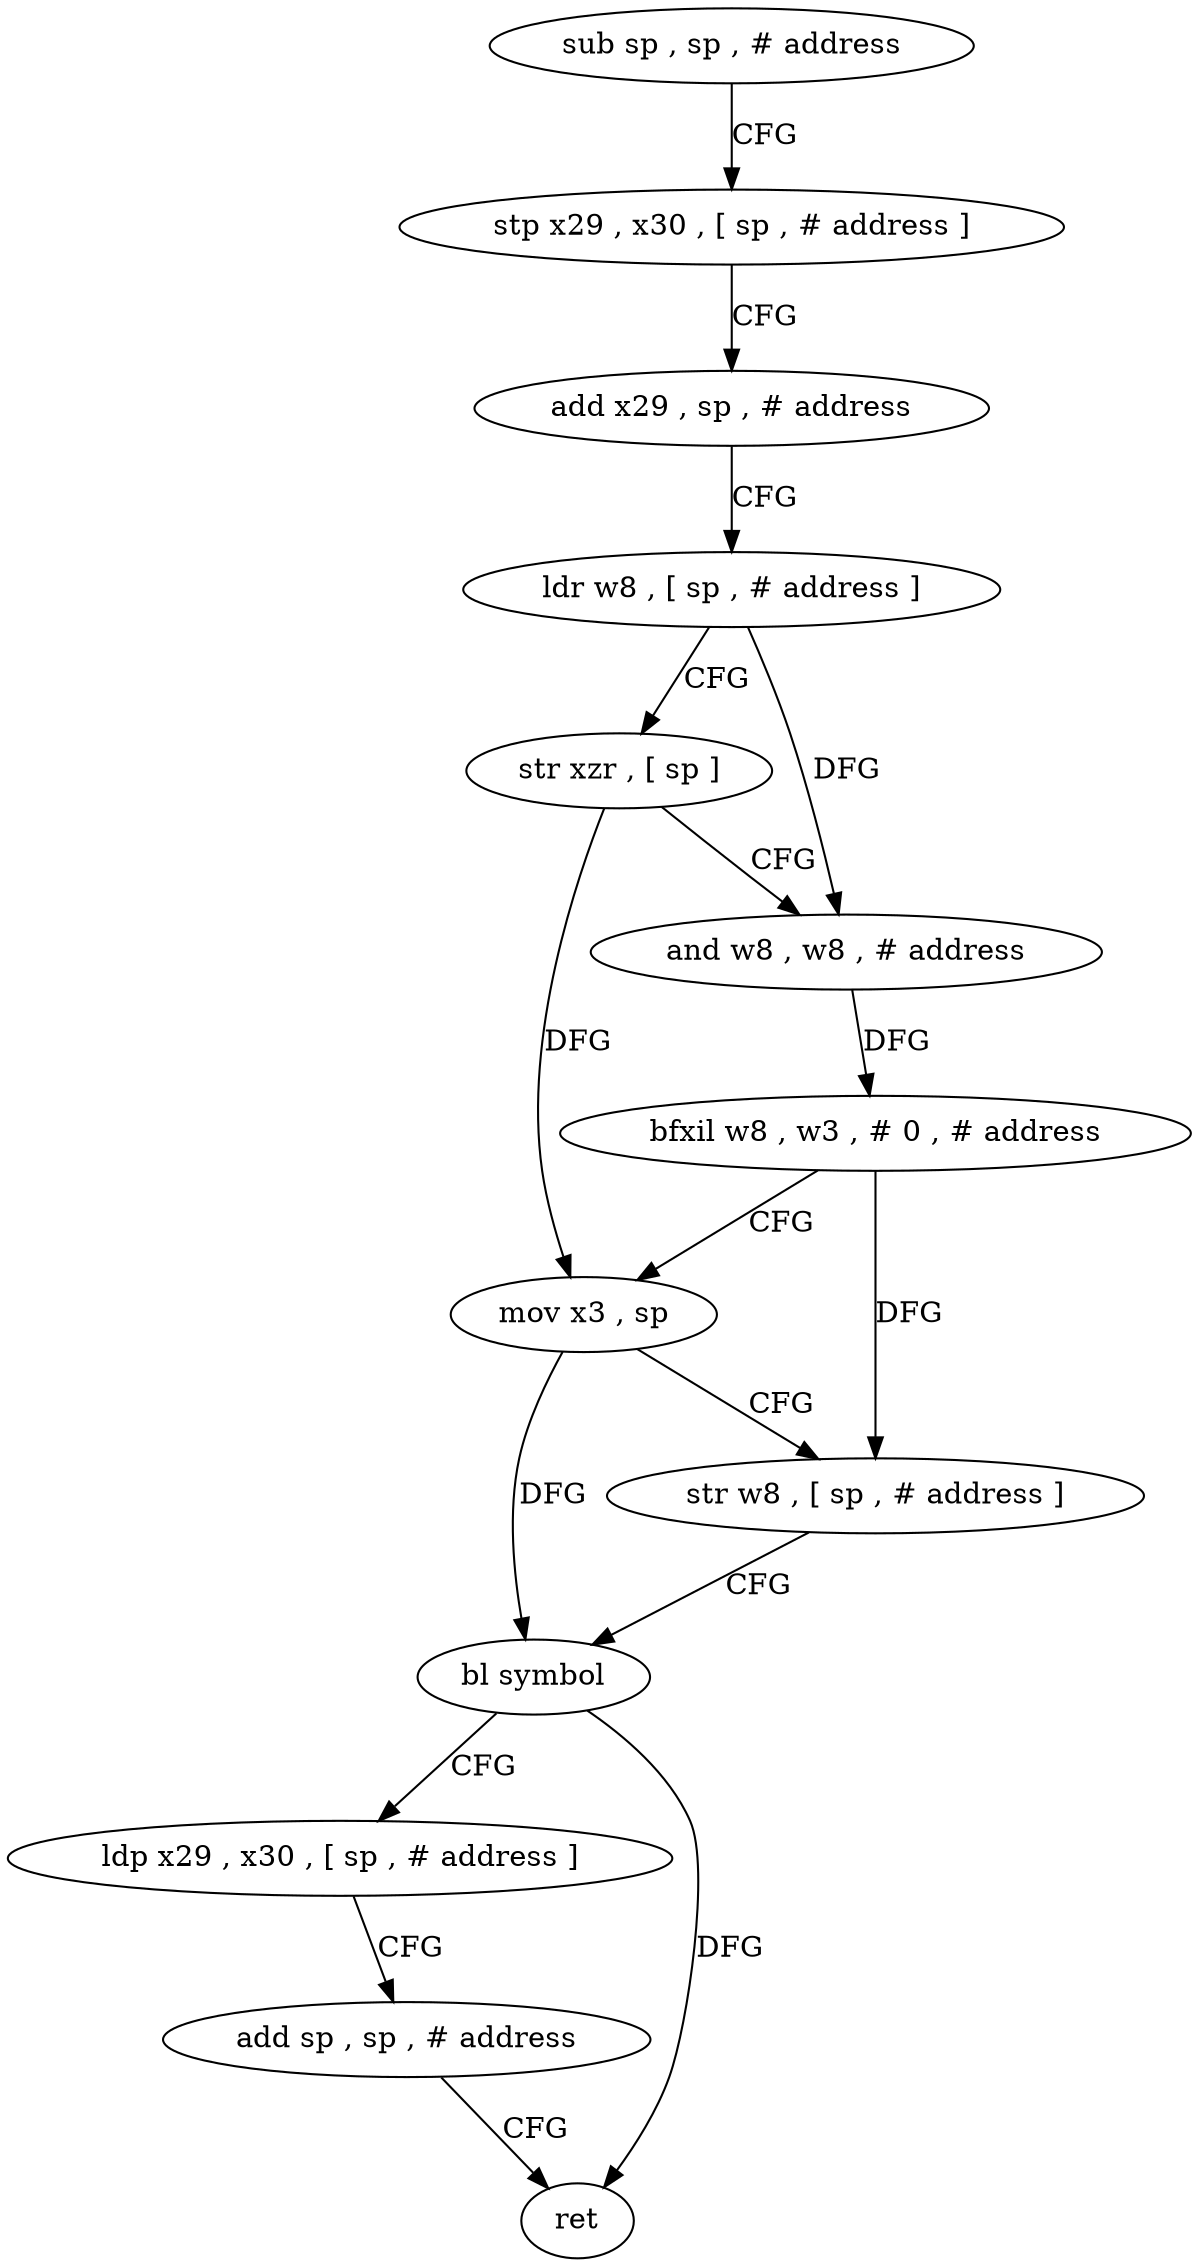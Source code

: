 digraph "func" {
"4226556" [label = "sub sp , sp , # address" ]
"4226560" [label = "stp x29 , x30 , [ sp , # address ]" ]
"4226564" [label = "add x29 , sp , # address" ]
"4226568" [label = "ldr w8 , [ sp , # address ]" ]
"4226572" [label = "str xzr , [ sp ]" ]
"4226576" [label = "and w8 , w8 , # address" ]
"4226580" [label = "bfxil w8 , w3 , # 0 , # address" ]
"4226584" [label = "mov x3 , sp" ]
"4226588" [label = "str w8 , [ sp , # address ]" ]
"4226592" [label = "bl symbol" ]
"4226596" [label = "ldp x29 , x30 , [ sp , # address ]" ]
"4226600" [label = "add sp , sp , # address" ]
"4226604" [label = "ret" ]
"4226556" -> "4226560" [ label = "CFG" ]
"4226560" -> "4226564" [ label = "CFG" ]
"4226564" -> "4226568" [ label = "CFG" ]
"4226568" -> "4226572" [ label = "CFG" ]
"4226568" -> "4226576" [ label = "DFG" ]
"4226572" -> "4226576" [ label = "CFG" ]
"4226572" -> "4226584" [ label = "DFG" ]
"4226576" -> "4226580" [ label = "DFG" ]
"4226580" -> "4226584" [ label = "CFG" ]
"4226580" -> "4226588" [ label = "DFG" ]
"4226584" -> "4226588" [ label = "CFG" ]
"4226584" -> "4226592" [ label = "DFG" ]
"4226588" -> "4226592" [ label = "CFG" ]
"4226592" -> "4226596" [ label = "CFG" ]
"4226592" -> "4226604" [ label = "DFG" ]
"4226596" -> "4226600" [ label = "CFG" ]
"4226600" -> "4226604" [ label = "CFG" ]
}

